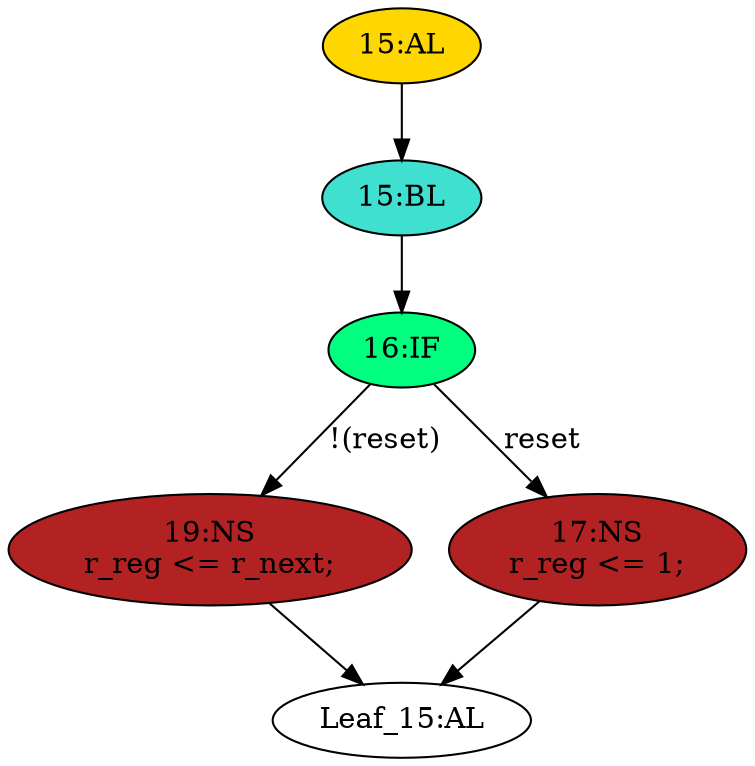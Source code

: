 strict digraph "" {
	node [label="\N"];
	"16:IF"	[ast="<pyverilog.vparser.ast.IfStatement object at 0x7f97d35d8410>",
		fillcolor=springgreen,
		label="16:IF",
		statements="[]",
		style=filled,
		typ=IfStatement];
	"19:NS"	[ast="<pyverilog.vparser.ast.NonblockingSubstitution object at 0x7f97d35d8d90>",
		fillcolor=firebrick,
		label="19:NS
r_reg <= r_next;",
		statements="[<pyverilog.vparser.ast.NonblockingSubstitution object at 0x7f97d35d8d90>]",
		style=filled,
		typ=NonblockingSubstitution];
	"16:IF" -> "19:NS"	[cond="['reset']",
		label="!(reset)",
		lineno=16];
	"17:NS"	[ast="<pyverilog.vparser.ast.NonblockingSubstitution object at 0x7f97d35d8c10>",
		fillcolor=firebrick,
		label="17:NS
r_reg <= 1;",
		statements="[<pyverilog.vparser.ast.NonblockingSubstitution object at 0x7f97d35d8c10>]",
		style=filled,
		typ=NonblockingSubstitution];
	"16:IF" -> "17:NS"	[cond="['reset']",
		label=reset,
		lineno=16];
	"15:AL"	[ast="<pyverilog.vparser.ast.Always object at 0x7f97d30d8590>",
		clk_sens=True,
		fillcolor=gold,
		label="15:AL",
		sens="['clk', 'reset']",
		statements="[]",
		style=filled,
		typ=Always,
		use_var="['reset', 'r_next']"];
	"15:BL"	[ast="<pyverilog.vparser.ast.Block object at 0x7f97d30d8d50>",
		fillcolor=turquoise,
		label="15:BL",
		statements="[]",
		style=filled,
		typ=Block];
	"15:AL" -> "15:BL"	[cond="[]",
		lineno=None];
	"15:BL" -> "16:IF"	[cond="[]",
		lineno=None];
	"Leaf_15:AL"	[def_var="['r_reg']",
		label="Leaf_15:AL"];
	"19:NS" -> "Leaf_15:AL"	[cond="[]",
		lineno=None];
	"17:NS" -> "Leaf_15:AL"	[cond="[]",
		lineno=None];
}
